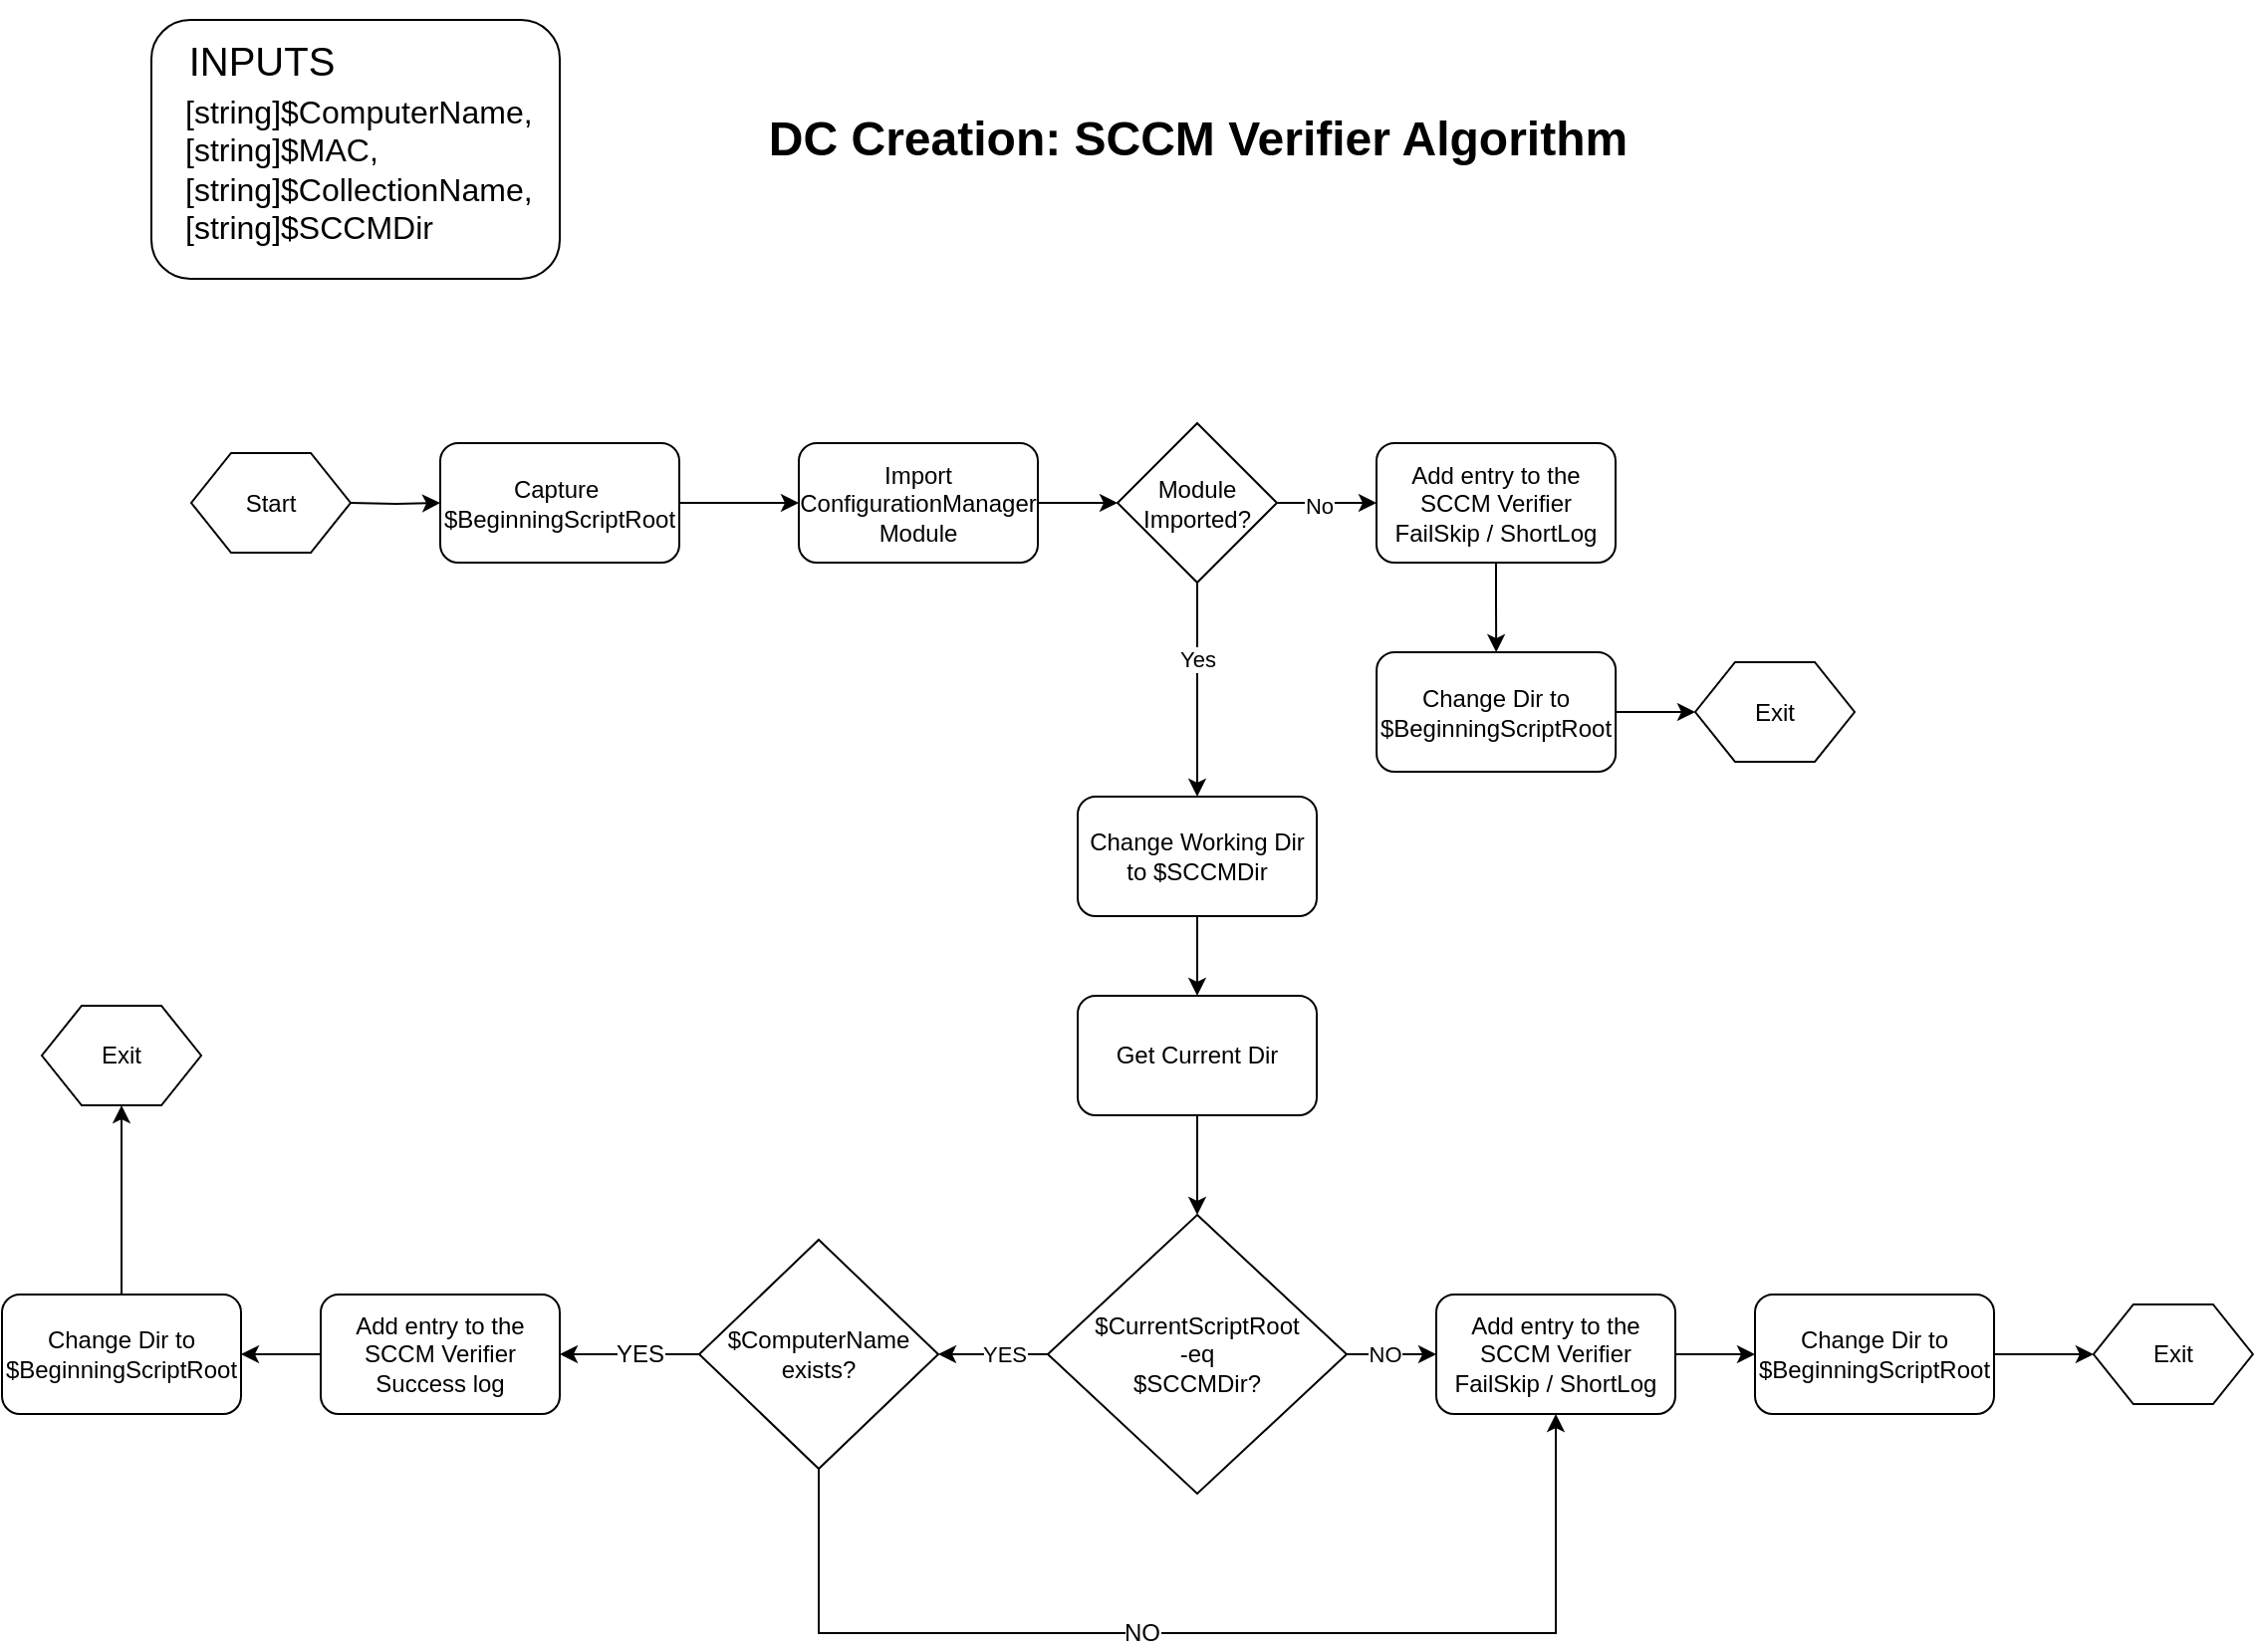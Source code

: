 <mxfile version="20.8.15" type="device"><diagram id="Wv036tL7HsbAlPMlC5uH" name="Page-1"><mxGraphModel dx="1734" dy="968" grid="1" gridSize="10" guides="1" tooltips="1" connect="1" arrows="1" fold="1" page="1" pageScale="1" pageWidth="4681" pageHeight="3300" math="0" shadow="0"><root><mxCell id="0"/><mxCell id="1" parent="0"/><mxCell id="iYWbjvyyoWDaQ79oNAFx-3" style="edgeStyle=orthogonalEdgeStyle;rounded=0;orthogonalLoop=1;jettySize=auto;html=1;strokeColor=#000000;fontColor=#000000;startArrow=none;startFill=0;" parent="1" source="TUV9g0sUsL0O97M1wXPH-7" target="TUV9g0sUsL0O97M1wXPH-12" edge="1"><mxGeometry relative="1" as="geometry"/></mxCell><mxCell id="TUV9g0sUsL0O97M1wXPH-7" value="Capture&amp;nbsp;&lt;br&gt;$BeginningScriptRoot" style="rounded=1;whiteSpace=wrap;html=1;" parent="1" vertex="1"><mxGeometry x="310" y="322.5" width="120" height="60" as="geometry"/></mxCell><mxCell id="TUV9g0sUsL0O97M1wXPH-27" style="edgeStyle=orthogonalEdgeStyle;rounded=0;orthogonalLoop=1;jettySize=auto;html=1;entryX=0;entryY=0.5;entryDx=0;entryDy=0;" parent="1" source="TUV9g0sUsL0O97M1wXPH-12" target="TUV9g0sUsL0O97M1wXPH-25" edge="1"><mxGeometry relative="1" as="geometry"/></mxCell><mxCell id="TUV9g0sUsL0O97M1wXPH-12" value="Import ConfigurationManager&lt;br&gt;Module" style="rounded=1;whiteSpace=wrap;html=1;" parent="1" vertex="1"><mxGeometry x="490" y="322.5" width="120" height="60" as="geometry"/></mxCell><mxCell id="TUV9g0sUsL0O97M1wXPH-28" style="edgeStyle=orthogonalEdgeStyle;rounded=0;orthogonalLoop=1;jettySize=auto;html=1;" parent="1" source="TUV9g0sUsL0O97M1wXPH-25" target="TUV9g0sUsL0O97M1wXPH-26" edge="1"><mxGeometry relative="1" as="geometry"/></mxCell><mxCell id="TUV9g0sUsL0O97M1wXPH-29" value="No" style="edgeLabel;html=1;align=center;verticalAlign=middle;resizable=0;points=[];" parent="TUV9g0sUsL0O97M1wXPH-28" vertex="1" connectable="0"><mxGeometry x="-0.164" y="-1" relative="1" as="geometry"><mxPoint as="offset"/></mxGeometry></mxCell><mxCell id="TUV9g0sUsL0O97M1wXPH-32" style="edgeStyle=orthogonalEdgeStyle;rounded=0;orthogonalLoop=1;jettySize=auto;html=1;exitX=0.5;exitY=1;exitDx=0;exitDy=0;" parent="1" source="TUV9g0sUsL0O97M1wXPH-25" target="iYWbjvyyoWDaQ79oNAFx-4" edge="1"><mxGeometry relative="1" as="geometry"><mxPoint x="690" y="447.5" as="targetPoint"/></mxGeometry></mxCell><mxCell id="TUV9g0sUsL0O97M1wXPH-33" value="Yes" style="edgeLabel;html=1;align=center;verticalAlign=middle;resizable=0;points=[];" parent="TUV9g0sUsL0O97M1wXPH-32" vertex="1" connectable="0"><mxGeometry x="-0.288" relative="1" as="geometry"><mxPoint as="offset"/></mxGeometry></mxCell><mxCell id="TUV9g0sUsL0O97M1wXPH-25" value="Module&lt;br&gt;Imported?" style="rhombus;whiteSpace=wrap;html=1;" parent="1" vertex="1"><mxGeometry x="650" y="312.5" width="80" height="80" as="geometry"/></mxCell><mxCell id="G5mufLMhm97kS1KLTUip-23" style="edgeStyle=orthogonalEdgeStyle;rounded=0;orthogonalLoop=1;jettySize=auto;html=1;" parent="1" source="TUV9g0sUsL0O97M1wXPH-26" target="G5mufLMhm97kS1KLTUip-22" edge="1"><mxGeometry relative="1" as="geometry"/></mxCell><mxCell id="TUV9g0sUsL0O97M1wXPH-26" value="Add entry to the&lt;br&gt;SCCM Verifier&lt;br&gt;FailSkip / ShortLog" style="rounded=1;whiteSpace=wrap;html=1;" parent="1" vertex="1"><mxGeometry x="780" y="322.5" width="120" height="60" as="geometry"/></mxCell><mxCell id="TUV9g0sUsL0O97M1wXPH-30" value="Exit" style="shape=hexagon;perimeter=hexagonPerimeter2;whiteSpace=wrap;html=1;fixedSize=1;" parent="1" vertex="1"><mxGeometry x="940" y="432.5" width="80" height="50" as="geometry"/></mxCell><mxCell id="G5mufLMhm97kS1KLTUip-24" style="edgeStyle=orthogonalEdgeStyle;rounded=0;orthogonalLoop=1;jettySize=auto;html=1;" parent="1" source="G5mufLMhm97kS1KLTUip-22" target="TUV9g0sUsL0O97M1wXPH-30" edge="1"><mxGeometry relative="1" as="geometry"/></mxCell><mxCell id="G5mufLMhm97kS1KLTUip-22" value="Change Dir to&lt;br&gt;$BeginningScriptRoot" style="rounded=1;whiteSpace=wrap;html=1;" parent="1" vertex="1"><mxGeometry x="780.06" y="427.5" width="120" height="60" as="geometry"/></mxCell><mxCell id="PVSBIQrfdHTi2DoWU98l-1" value="&lt;font style=&quot;font-size: 24px;&quot;&gt;&lt;b&gt;DC Creation: SCCM Verifier Algorithm&lt;/b&gt;&lt;/font&gt;" style="text;html=1;align=center;verticalAlign=middle;resizable=0;points=[];autosize=1;strokeColor=none;fillColor=none;fontSize=16;" parent="1" vertex="1"><mxGeometry x="465" y="150" width="450" height="40" as="geometry"/></mxCell><mxCell id="PVSBIQrfdHTi2DoWU98l-3" value="" style="group" parent="1" vertex="1" connectable="0"><mxGeometry x="160" y="100" width="210" height="140" as="geometry"/></mxCell><mxCell id="TUV9g0sUsL0O97M1wXPH-1" value="&lt;font style=&quot;font-size: 20px;&quot;&gt;INPUTS&lt;/font&gt;" style="text;html=1;align=center;verticalAlign=middle;resizable=0;points=[];autosize=1;strokeColor=none;fillColor=none;" parent="PVSBIQrfdHTi2DoWU98l-3" vertex="1"><mxGeometry x="10" y="10" width="100" height="40" as="geometry"/></mxCell><mxCell id="TUV9g0sUsL0O97M1wXPH-2" value="&lt;div style=&quot;font-size: 16px;&quot;&gt;&lt;div&gt;[string]$ComputerName,&lt;/div&gt;&lt;div&gt;[string]$MAC,&lt;/div&gt;&lt;div&gt;[string]$CollectionName,&lt;/div&gt;&lt;div&gt;[string]$SCCMDir&lt;/div&gt;&lt;/div&gt;" style="text;html=1;align=left;verticalAlign=middle;resizable=0;points=[];autosize=1;strokeColor=none;fillColor=none;" parent="PVSBIQrfdHTi2DoWU98l-3" vertex="1"><mxGeometry x="20" y="40" width="200" height="90" as="geometry"/></mxCell><mxCell id="PVSBIQrfdHTi2DoWU98l-2" value="" style="rounded=1;whiteSpace=wrap;html=1;fontSize=16;fillColor=none;" parent="PVSBIQrfdHTi2DoWU98l-3" vertex="1"><mxGeometry x="5" y="10" width="205" height="130" as="geometry"/></mxCell><mxCell id="iYWbjvyyoWDaQ79oNAFx-2" style="edgeStyle=orthogonalEdgeStyle;rounded=0;orthogonalLoop=1;jettySize=auto;html=1;strokeColor=#000000;fontColor=#000000;startArrow=none;startFill=0;" parent="1" target="TUV9g0sUsL0O97M1wXPH-7" edge="1"><mxGeometry relative="1" as="geometry"><mxPoint x="265" y="352.5" as="sourcePoint"/></mxGeometry></mxCell><mxCell id="iYWbjvyyoWDaQ79oNAFx-7" style="edgeStyle=orthogonalEdgeStyle;rounded=0;orthogonalLoop=1;jettySize=auto;html=1;strokeColor=#000000;fontColor=#000000;startArrow=none;startFill=0;" parent="1" source="iYWbjvyyoWDaQ79oNAFx-4" target="iYWbjvyyoWDaQ79oNAFx-5" edge="1"><mxGeometry relative="1" as="geometry"/></mxCell><mxCell id="iYWbjvyyoWDaQ79oNAFx-4" value="Change Working Dir&lt;br&gt;to $SCCMDir" style="rounded=1;whiteSpace=wrap;html=1;" parent="1" vertex="1"><mxGeometry x="630" y="500" width="120" height="60" as="geometry"/></mxCell><mxCell id="iYWbjvyyoWDaQ79oNAFx-8" style="edgeStyle=orthogonalEdgeStyle;rounded=0;orthogonalLoop=1;jettySize=auto;html=1;strokeColor=#000000;fontColor=#000000;startArrow=none;startFill=0;" parent="1" source="iYWbjvyyoWDaQ79oNAFx-5" target="iYWbjvyyoWDaQ79oNAFx-6" edge="1"><mxGeometry relative="1" as="geometry"/></mxCell><mxCell id="iYWbjvyyoWDaQ79oNAFx-5" value="Get Current Dir" style="rounded=1;whiteSpace=wrap;html=1;" parent="1" vertex="1"><mxGeometry x="630" y="600" width="120" height="60" as="geometry"/></mxCell><mxCell id="iYWbjvyyoWDaQ79oNAFx-16" style="edgeStyle=orthogonalEdgeStyle;rounded=0;orthogonalLoop=1;jettySize=auto;html=1;strokeColor=#000000;fontColor=#000000;startArrow=none;startFill=0;" parent="1" source="iYWbjvyyoWDaQ79oNAFx-6" target="iYWbjvyyoWDaQ79oNAFx-12" edge="1"><mxGeometry relative="1" as="geometry"/></mxCell><mxCell id="iYWbjvyyoWDaQ79oNAFx-17" value="NO" style="edgeLabel;html=1;align=center;verticalAlign=middle;resizable=0;points=[];fontColor=#000000;" parent="iYWbjvyyoWDaQ79oNAFx-16" vertex="1" connectable="0"><mxGeometry x="-0.17" relative="1" as="geometry"><mxPoint as="offset"/></mxGeometry></mxCell><mxCell id="iYWbjvyyoWDaQ79oNAFx-22" style="edgeStyle=orthogonalEdgeStyle;rounded=0;orthogonalLoop=1;jettySize=auto;html=1;strokeColor=#000000;fontColor=#000000;startArrow=none;startFill=0;" parent="1" source="iYWbjvyyoWDaQ79oNAFx-6" edge="1"><mxGeometry relative="1" as="geometry"><mxPoint x="560" y="780" as="targetPoint"/></mxGeometry></mxCell><mxCell id="iYWbjvyyoWDaQ79oNAFx-23" value="YES" style="edgeLabel;html=1;align=center;verticalAlign=middle;resizable=0;points=[];fontColor=#000000;" parent="iYWbjvyyoWDaQ79oNAFx-22" vertex="1" connectable="0"><mxGeometry x="-0.19" relative="1" as="geometry"><mxPoint as="offset"/></mxGeometry></mxCell><mxCell id="iYWbjvyyoWDaQ79oNAFx-6" value="$CurrentScriptRoot&lt;br&gt;-eq&lt;br&gt;$SCCMDir?" style="rhombus;whiteSpace=wrap;html=1;" parent="1" vertex="1"><mxGeometry x="615" y="710" width="150" height="140" as="geometry"/></mxCell><mxCell id="iYWbjvyyoWDaQ79oNAFx-9" value="Start" style="shape=hexagon;perimeter=hexagonPerimeter2;whiteSpace=wrap;html=1;fixedSize=1;" parent="1" vertex="1"><mxGeometry x="185" y="327.5" width="80" height="50" as="geometry"/></mxCell><mxCell id="iYWbjvyyoWDaQ79oNAFx-11" style="edgeStyle=orthogonalEdgeStyle;rounded=0;orthogonalLoop=1;jettySize=auto;html=1;" parent="1" source="iYWbjvyyoWDaQ79oNAFx-12" target="iYWbjvyyoWDaQ79oNAFx-15" edge="1"><mxGeometry relative="1" as="geometry"/></mxCell><mxCell id="iYWbjvyyoWDaQ79oNAFx-12" value="Add entry to the&lt;br style=&quot;border-color: var(--border-color);&quot;&gt;SCCM Verifier&lt;br style=&quot;border-color: var(--border-color);&quot;&gt;FailSkip / ShortLog" style="rounded=1;whiteSpace=wrap;html=1;" parent="1" vertex="1"><mxGeometry x="810" y="750" width="120" height="60" as="geometry"/></mxCell><mxCell id="iYWbjvyyoWDaQ79oNAFx-13" value="Exit" style="shape=hexagon;perimeter=hexagonPerimeter2;whiteSpace=wrap;html=1;fixedSize=1;" parent="1" vertex="1"><mxGeometry x="1139.94" y="755" width="80" height="50" as="geometry"/></mxCell><mxCell id="iYWbjvyyoWDaQ79oNAFx-14" style="edgeStyle=orthogonalEdgeStyle;rounded=0;orthogonalLoop=1;jettySize=auto;html=1;" parent="1" source="iYWbjvyyoWDaQ79oNAFx-15" target="iYWbjvyyoWDaQ79oNAFx-13" edge="1"><mxGeometry relative="1" as="geometry"/></mxCell><mxCell id="iYWbjvyyoWDaQ79oNAFx-15" value="Change Dir to&lt;br&gt;$BeginningScriptRoot" style="rounded=1;whiteSpace=wrap;html=1;" parent="1" vertex="1"><mxGeometry x="970" y="750" width="120" height="60" as="geometry"/></mxCell><mxCell id="iYWbjvyyoWDaQ79oNAFx-25" style="edgeStyle=orthogonalEdgeStyle;rounded=0;orthogonalLoop=1;jettySize=auto;html=1;strokeColor=#000000;fontColor=#000000;startArrow=none;startFill=0;" parent="1" source="iYWbjvyyoWDaQ79oNAFx-19" target="iYWbjvyyoWDaQ79oNAFx-20" edge="1"><mxGeometry relative="1" as="geometry"/></mxCell><mxCell id="iYWbjvyyoWDaQ79oNAFx-19" value="Add entry to the&lt;br&gt;SCCM Verifier&lt;br&gt;Success log" style="rounded=1;whiteSpace=wrap;html=1;" parent="1" vertex="1"><mxGeometry x="250" y="750" width="120" height="60" as="geometry"/></mxCell><mxCell id="iYWbjvyyoWDaQ79oNAFx-26" style="edgeStyle=orthogonalEdgeStyle;rounded=0;orthogonalLoop=1;jettySize=auto;html=1;strokeColor=#000000;fontColor=#000000;startArrow=none;startFill=0;" parent="1" source="iYWbjvyyoWDaQ79oNAFx-20" target="iYWbjvyyoWDaQ79oNAFx-21" edge="1"><mxGeometry relative="1" as="geometry"/></mxCell><mxCell id="iYWbjvyyoWDaQ79oNAFx-20" value="Change Dir to&lt;br&gt;$BeginningScriptRoot" style="rounded=1;whiteSpace=wrap;html=1;" parent="1" vertex="1"><mxGeometry x="90" y="750" width="120" height="60" as="geometry"/></mxCell><mxCell id="iYWbjvyyoWDaQ79oNAFx-21" value="Exit" style="shape=hexagon;perimeter=hexagonPerimeter2;whiteSpace=wrap;html=1;fixedSize=1;" parent="1" vertex="1"><mxGeometry x="110" y="605" width="80" height="50" as="geometry"/></mxCell><mxCell id="otPTwuRXQgiaFJ6Bdu2l-2" style="edgeStyle=orthogonalEdgeStyle;rounded=0;orthogonalLoop=1;jettySize=auto;html=1;strokeColor=#000000;fontSize=12;fontColor=#000000;startArrow=none;startFill=0;" edge="1" parent="1" source="otPTwuRXQgiaFJ6Bdu2l-1" target="iYWbjvyyoWDaQ79oNAFx-19"><mxGeometry relative="1" as="geometry"/></mxCell><mxCell id="otPTwuRXQgiaFJ6Bdu2l-3" value="YES" style="edgeLabel;html=1;align=center;verticalAlign=middle;resizable=0;points=[];fontSize=12;fontColor=#000000;" vertex="1" connectable="0" parent="otPTwuRXQgiaFJ6Bdu2l-2"><mxGeometry x="-0.124" relative="1" as="geometry"><mxPoint as="offset"/></mxGeometry></mxCell><mxCell id="otPTwuRXQgiaFJ6Bdu2l-4" style="edgeStyle=orthogonalEdgeStyle;rounded=0;orthogonalLoop=1;jettySize=auto;html=1;entryX=0.5;entryY=1;entryDx=0;entryDy=0;strokeColor=#000000;fontSize=12;fontColor=#000000;startArrow=none;startFill=0;" edge="1" parent="1" source="otPTwuRXQgiaFJ6Bdu2l-1" target="iYWbjvyyoWDaQ79oNAFx-12"><mxGeometry relative="1" as="geometry"><Array as="points"><mxPoint x="500" y="920"/><mxPoint x="870" y="920"/></Array></mxGeometry></mxCell><mxCell id="otPTwuRXQgiaFJ6Bdu2l-5" value="NO" style="edgeLabel;html=1;align=center;verticalAlign=middle;resizable=0;points=[];fontSize=12;fontColor=#000000;" vertex="1" connectable="0" parent="otPTwuRXQgiaFJ6Bdu2l-4"><mxGeometry x="-0.13" relative="1" as="geometry"><mxPoint as="offset"/></mxGeometry></mxCell><mxCell id="otPTwuRXQgiaFJ6Bdu2l-1" value="$ComputerName&lt;br&gt;exists?" style="rhombus;whiteSpace=wrap;html=1;strokeColor=#000000;strokeWidth=1;fontSize=12;fontColor=#000000;fillColor=default;" vertex="1" parent="1"><mxGeometry x="440" y="722.5" width="120" height="115" as="geometry"/></mxCell></root></mxGraphModel></diagram></mxfile>